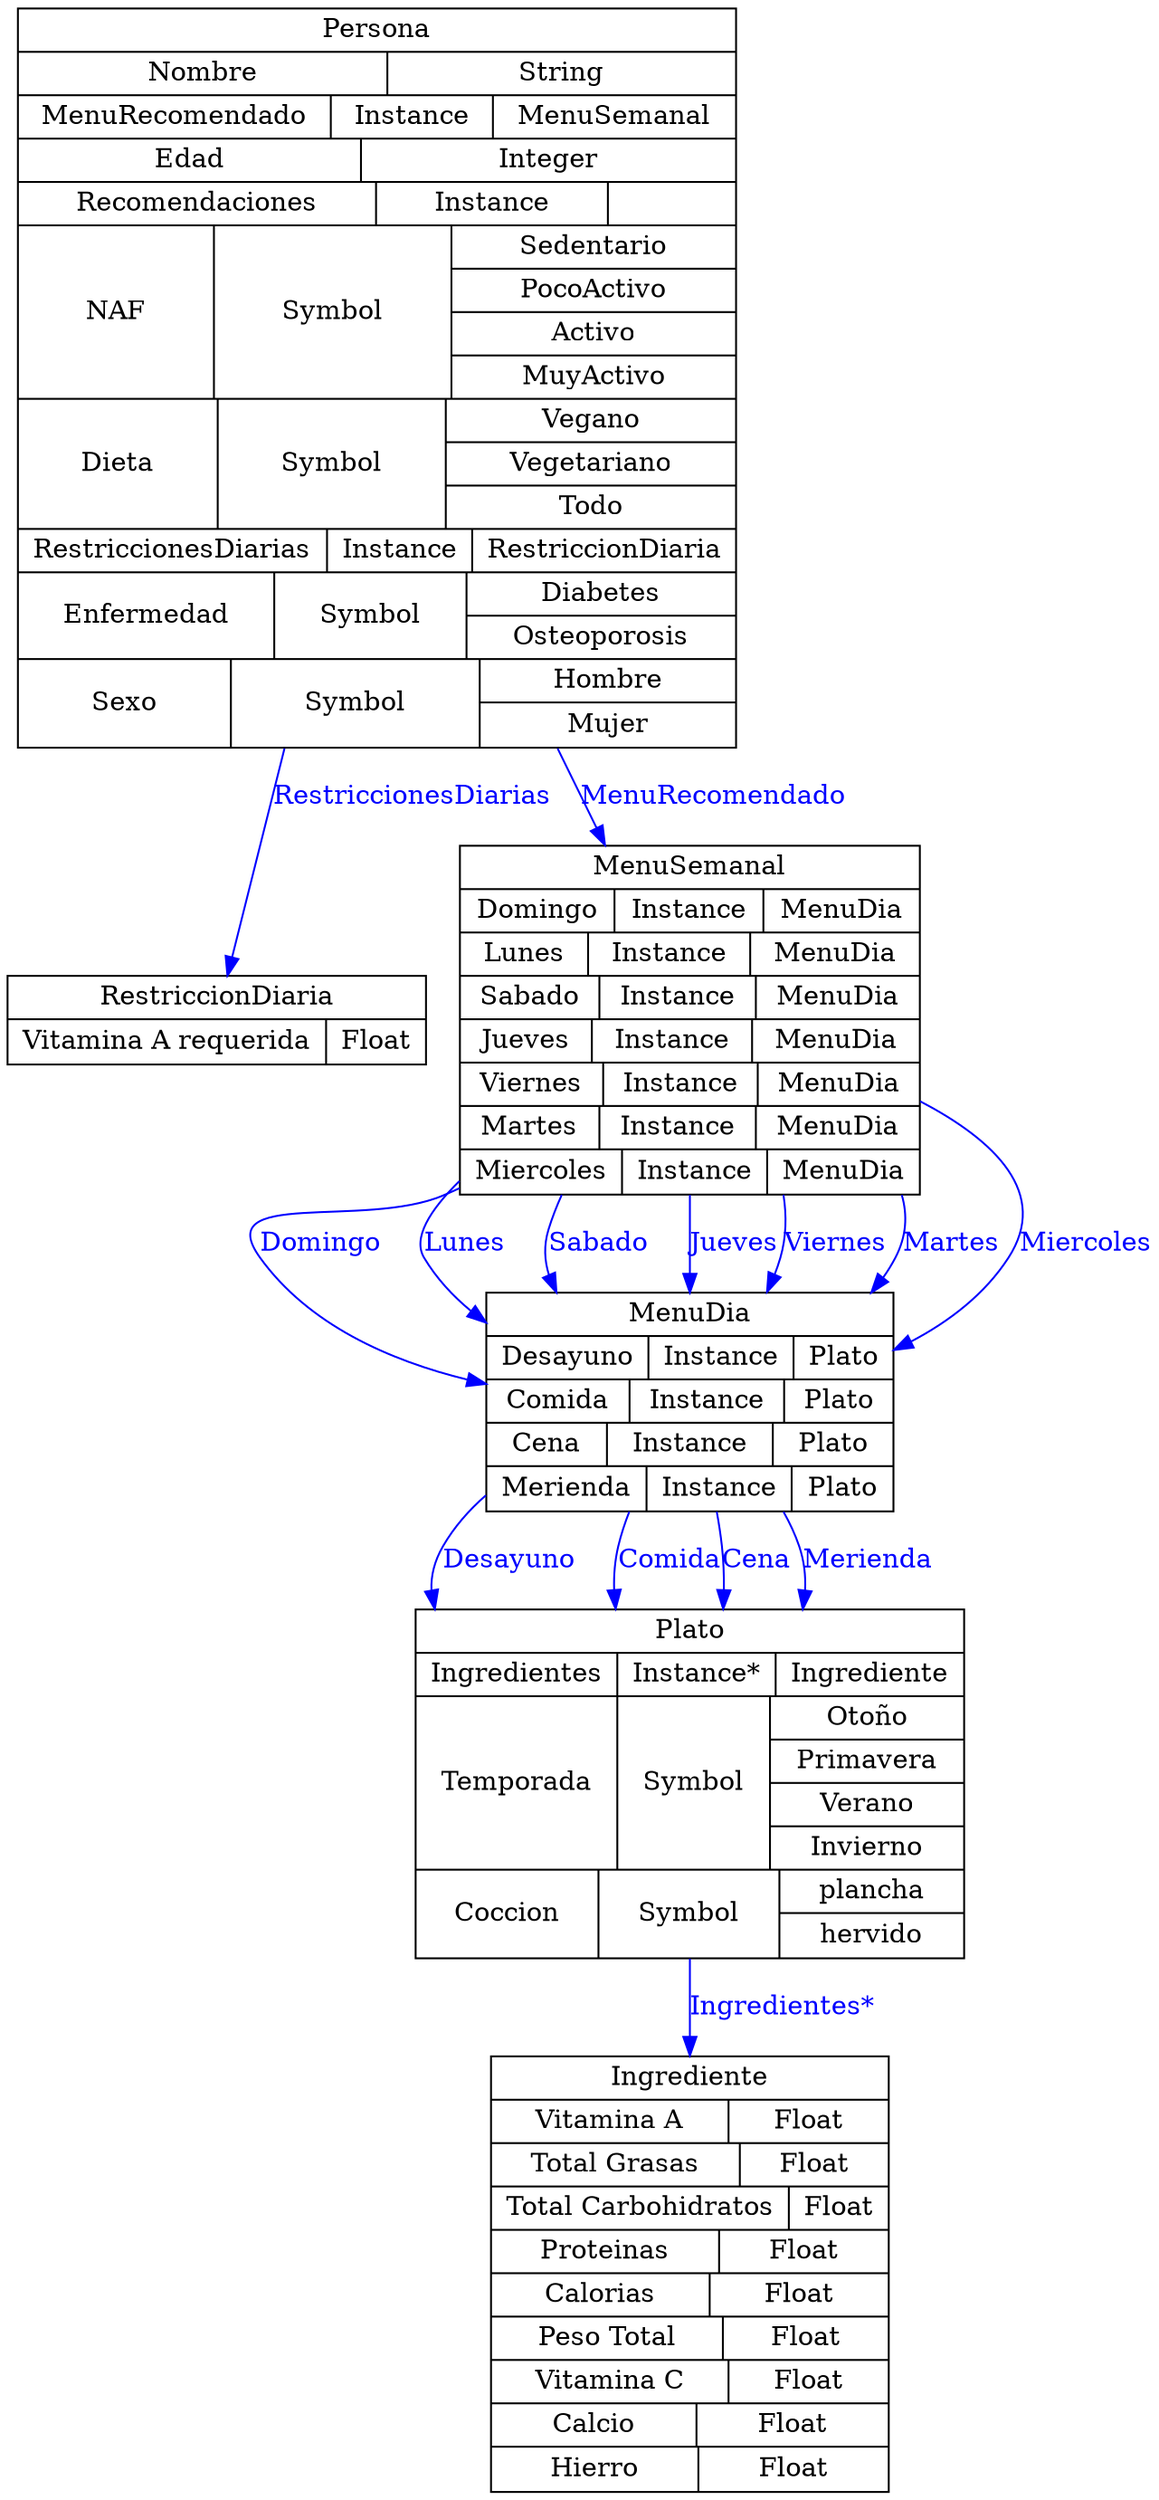 digraph ontology {
	node [label="\N"];
	graph [bb="0,0,502,1320"];
	RestriccionDiaria [label="{RestriccionDiaria|{Vitamina A requerida|Float}}", shape=record, color="0.0,0.0,0.0", fontcolor="0.0,0.0,0.0", pos="89,783", rects="-0.5,783,178.5,806 -0.5,760,133.5,783 133.5,760,178.5,783", width="2.4792", height="0.65278"];
	Persona [label="{Persona|{Nombre|String}|{MenuRecomendado|Instance|{MenuSemanal}}|{Edad|Integer}|{Recomendaciones|Instance|{}}|{NAF|Symbol|{Sedentario\
|PocoActivo|Activo|MuyActivo}}|{Dieta|Symbol|{Vegano|Vegetariano|Todo}}|{RestriccionesDiarias|Instance|{RestriccionDiaria}\
}|{Enfermedad|Symbol|{Diabetes|Osteoporosis}}|{Sexo|Symbol|{Hombre|Mujer}}}", shape=record, color="0.0,0.0,0.0", fontcolor="0.0,0.0,0.0", pos="175,1124", rects="21.5,1296.5,328.5,1319.5 21.5,1273.5,180.5,1296.5 180.5,1273.5,328.5,1296.5 21.5,1250.5,157.5,1273.5 157.5,1250.5,226.5,1273.5 226.5\
,1250.5,328.5,1273.5 21.5,1227.5,170.5,1250.5 170.5,1227.5,328.5,1250.5 21.5,1204.5,175.5,1227.5 175.5,1204.5,273.5,1227.5 273.5\
,1204.5,328.5,1227.5 21.5,1112.5,104.5,1204.5 104.5,1112.5,204.5,1204.5 204.5,1181.5,328.5,1204.5 204.5,1158.5,328.5,1181.5 \
204.5,1135.5,328.5,1158.5 204.5,1112.5,328.5,1135.5 21.5,1043.5,105.5,1112.5 105.5,1043.5,205.5,1112.5 205.5,1089.5,328.5,1112.5\
 205.5,1066.5,328.5,1089.5 205.5,1043.5,328.5,1066.5 21.5,1020.5,152.5,1043.5 152.5,1020.5,215.5,1043.5 215.5,1020.5,328.5,1043.5\
 21.5,974.5,128.5,1020.5 128.5,974.5,212.5,1020.5 212.5,997.5,328.5,1020.5 212.5,974.5,328.5,997.5 21.5,928.5,112.5,974.5 112.5\
,928.5,219.5,974.5 219.5,951.5,328.5,974.5 219.5,928.5,328.5,951.5", width="4.2569", height="5.4444"];
	MenuSemanal [label="{MenuSemanal|{Domingo|Instance|{MenuDia}}|{Lunes|Instance|{MenuDia}}|{Sabado|Instance|{MenuDia}}|{Jueves|Instance|{MenuDia}}|{Viernes\
|Instance|{MenuDia}}|{Martes|Instance|{MenuDia}}|{Miercoles|Instance|{MenuDia}}}", shape=record, color="0.0,0.0,0.0", fontcolor="0.0,0.0,0.0", pos="297,783", rects="196.5,852,397.5,875 196.5,829,265.5,852 265.5,829,329.5,852 329.5,829,397.5,852 196.5,806,253.5,829 253.5,806,323.5,829 323.5,806\
,397.5,829 196.5,783,259.5,806 259.5,783,326.5,806 326.5,783,397.5,806 196.5,760,255.5,783 255.5,760,324.5,783 324.5,760,397.5,\
783 196.5,737,259.5,760 259.5,737,326.5,760 326.5,737,397.5,760 196.5,714,256.5,737 256.5,714,324.5,737 324.5,714,397.5,737 196.5\
,691,267.5,714 267.5,691,330.5,714 330.5,691,397.5,714", width="2.7847", height="2.5694"];
	Plato [label="{Plato|{Ingredientes|Instance*|{Ingrediente}}|{Temporada|Symbol|{Otoño|Primavera|Verano|Invierno}}|{Coccion|Symbol|{plancha|hervido\
}}}", shape=record, color="0.0,0.0,0.0", fontcolor="0.0,0.0,0.0", pos="297,377", rects="181,446,413,469 181,423,265,446 265,423,335,446 335,423,413,446 181,331,268,423 268,331,334,423 334,400,413,423 334,377,413,400 \
334,354,413,377 334,331,413,354 181,285,262,331 262,285,338,331 338,308,413,331 338,285,413,308", width="3.2222", height="2.5694"];
	Ingrediente [label="{Ingrediente|{Vitamina A|Float}|{Total Grasas|Float}|{Total Carbohidratos|Float}|{Proteinas|Float}|{Calorias|Float}|{Peso Total|\
Float}|{Vitamina C|Float}|{Calcio|Float}|{Hierro|Float}}", shape=record, color="0.0,0.0,0.0", fontcolor="0.0,0.0,0.0", pos="297,116", rects="209.5,208,384.5,231 209.5,185,313.5,208 313.5,185,384.5,208 209.5,162,318.5,185 318.5,162,384.5,185 209.5,139,339.5,162 339.5,139\
,384.5,162 209.5,116,308.5,139 308.5,116,384.5,139 209.5,93,305.5,116 305.5,93,384.5,116 209.5,70,312.5,93 312.5,70,384.5,93 209.5\
,47,313.5,70 313.5,47,384.5,70 209.5,24,300.5,47 300.5,24,384.5,47 209.5,1,300.5,24 300.5,1,384.5,24", width="2.4236", height="3.2083"];
	MenuDia [label="{MenuDia|{Desayuno|Instance|{Plato}}|{Comida|Instance|{Plato}}|{Cena|Instance|{Plato}}|{Merienda|Instance|{Plato}}}", shape=record, color="0.0,0.0,0.0", fontcolor="0.0,0.0,0.0", pos="297,580", rects="207,614.5,387,637.5 207,591.5,279,614.5 279,591.5,342,614.5 342,591.5,387,614.5 207,568.5,271,591.5 271,568.5,338,591.5 338,568.5\
,387,591.5 207,545.5,261,568.5 261,545.5,333,568.5 333,545.5,387,568.5 207,522.5,276,545.5 276,522.5,340,545.5 340,522.5,387,545.5", width="2.5", height="1.6111"];
	Persona -> MenuSemanal [style=filled, label=MenuRecomendado, color="0.6666667,1.0,1.0", fontcolor="0.6666667,1.0,1.0", pos="e,264.23,875.05 245.08,928.26 250.48,913.27 255.77,898.55 260.8,884.59", lp="312,902"];
	Persona -> RestriccionDiaria [style=filled, label=RestriccionesDiarias, color="0.6666667,1.0,1.0", fontcolor="0.6666667,1.0,1.0", pos="e,94.661,806.31 125.6,928.26 114.56,884.75 104.1,843.51 97.208,816.35", lp="177.5,902"];
	Plato -> Ingrediente [style=filled, label="Ingredientes*", color="0.6666667,1.0,1.0", fontcolor="0.6666667,1.0,1.0", pos="e,297,231.09 297,284.69 297,270.6 297,255.86 297,241.21", lp="334.5,258"];
	MenuDia -> Plato [style=filled, label=Desayuno, color="0.6666667,1.0,1.0", fontcolor="0.6666667,1.0,1.0", pos="e,181.75,469.28 206.85,531.52 198.14,523.47 190.51,514.32 185,504 180.49,495.56 178.96,487.21 179.73,479.08", lp="213,496"];
	MenuDia -> Plato [style=filled, label=Comida, color="0.6666667,1.0,1.0", fontcolor="0.6666667,1.0,1.0", pos="e,262.84,469.28 269.24,522.49 267.11,516.36 265.29,510.13 264,504 262.31,495.98 261.77,487.7 262.07,479.4", lp="286.5,496"];
	MenuDia -> Plato [style=filled, label=Cena, color="0.6666667,1.0,1.0", fontcolor="0.6666667,1.0,1.0", pos="e,309.46,469.16 307.06,522.19 307.85,516.07 308.53,509.92 309,504 309.64,495.98 309.85,487.68 309.74,479.34", lp="323.5,496"];
	MenuDia -> Plato [style=filled, label=Merienda, color="0.6666667,1.0,1.0", fontcolor="0.6666667,1.0,1.0", pos="e,343.44,469.03 335.19,522.28 337.94,516.29 340.3,510.15 342,504 344.25,495.88 344.96,487.54 344.52,479.19", lp="370,496"];
	MenuSemanal -> MenuDia [style=filled, label=Domingo, color="0.6666667,1.0,1.0", fontcolor="0.6666667,1.0,1.0", pos="e,344.95,637.9 354.69,690.95 356.94,679.32 356.81,667.47 353,656 352.01,653.01 350.84,650.05 349.54,647.12", lp="381,664"];
	MenuSemanal -> MenuDia [style=filled, label=Lunes, color="0.6666667,1.0,1.0", fontcolor="0.6666667,1.0,1.0", pos="e,387.12,626.84 397.57,717.99 414.33,699.38 422.9,678.07 411,656 406.62,647.88 400.94,640.5 394.46,633.82", lp="433,664"];
	MenuSemanal -> MenuDia [style=filled, label=Sabado, color="0.6666667,1.0,1.0", fontcolor="0.6666667,1.0,1.0", pos="e,387.02,603.88 397.61,745.29 441,723.37 477.11,692.66 454,656 440.49,634.57 418.98,619.13 396.16,608.06", lp="480.5,664"];
	MenuSemanal -> MenuDia [style=filled, label=Jueves, color="0.6666667,1.0,1.0", fontcolor="0.6666667,1.0,1.0", pos="e,206.89,594.69 196.31,694.97 193.22,693.22 190.12,691.56 187,690 153.53,673.29 89.041,686.99 110,656 129.98,626.46 163.69,608.56\
 197.04,597.7", lp="128.5,664"];
	MenuSemanal -> MenuDia [style=filled, label=Viernes, color="0.6666667,1.0,1.0", fontcolor="0.6666667,1.0,1.0", pos="e,206.73,618.03 196.48,697.18 181.76,684.27 171.1,674.4 170,672 167.05,665.53 166.47,662.18 170,656 177.12,643.53 187.21,632.93 \
198.63,623.97", lp="191.5,664"];
	MenuSemanal -> MenuDia [style=filled, label=Martes, color="0.6666667,1.0,1.0", fontcolor="0.6666667,1.0,1.0", pos="e,244.8,637.57 234.17,690.79 231.78,679.23 231.93,667.45 236,656 237.12,652.84 238.44,649.71 239.92,646.63", lp="255.5,664"];
	MenuSemanal -> MenuDia [style=filled, label=Miercoles, color="0.6666667,1.0,1.0", fontcolor="0.6666667,1.0,1.0", pos="e,294.5,637.51 293.88,690.81 293.76,679.1 293.77,667.27 294,656 294.05,653.28 294.12,650.51 294.19,647.72", lp="321.5,664"];
}
